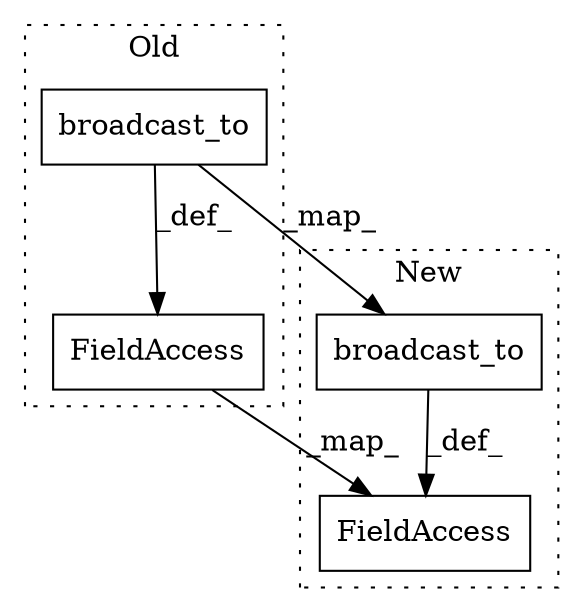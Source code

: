 digraph G {
subgraph cluster0 {
1 [label="broadcast_to" a="32" s="3670,3811" l="13,2" shape="box"];
4 [label="FieldAccess" a="22" s="3655" l="8" shape="box"];
label = "Old";
style="dotted";
}
subgraph cluster1 {
2 [label="broadcast_to" a="32" s="3379,3520" l="13,2" shape="box"];
3 [label="FieldAccess" a="22" s="3364" l="8" shape="box"];
label = "New";
style="dotted";
}
1 -> 4 [label="_def_"];
1 -> 2 [label="_map_"];
2 -> 3 [label="_def_"];
4 -> 3 [label="_map_"];
}